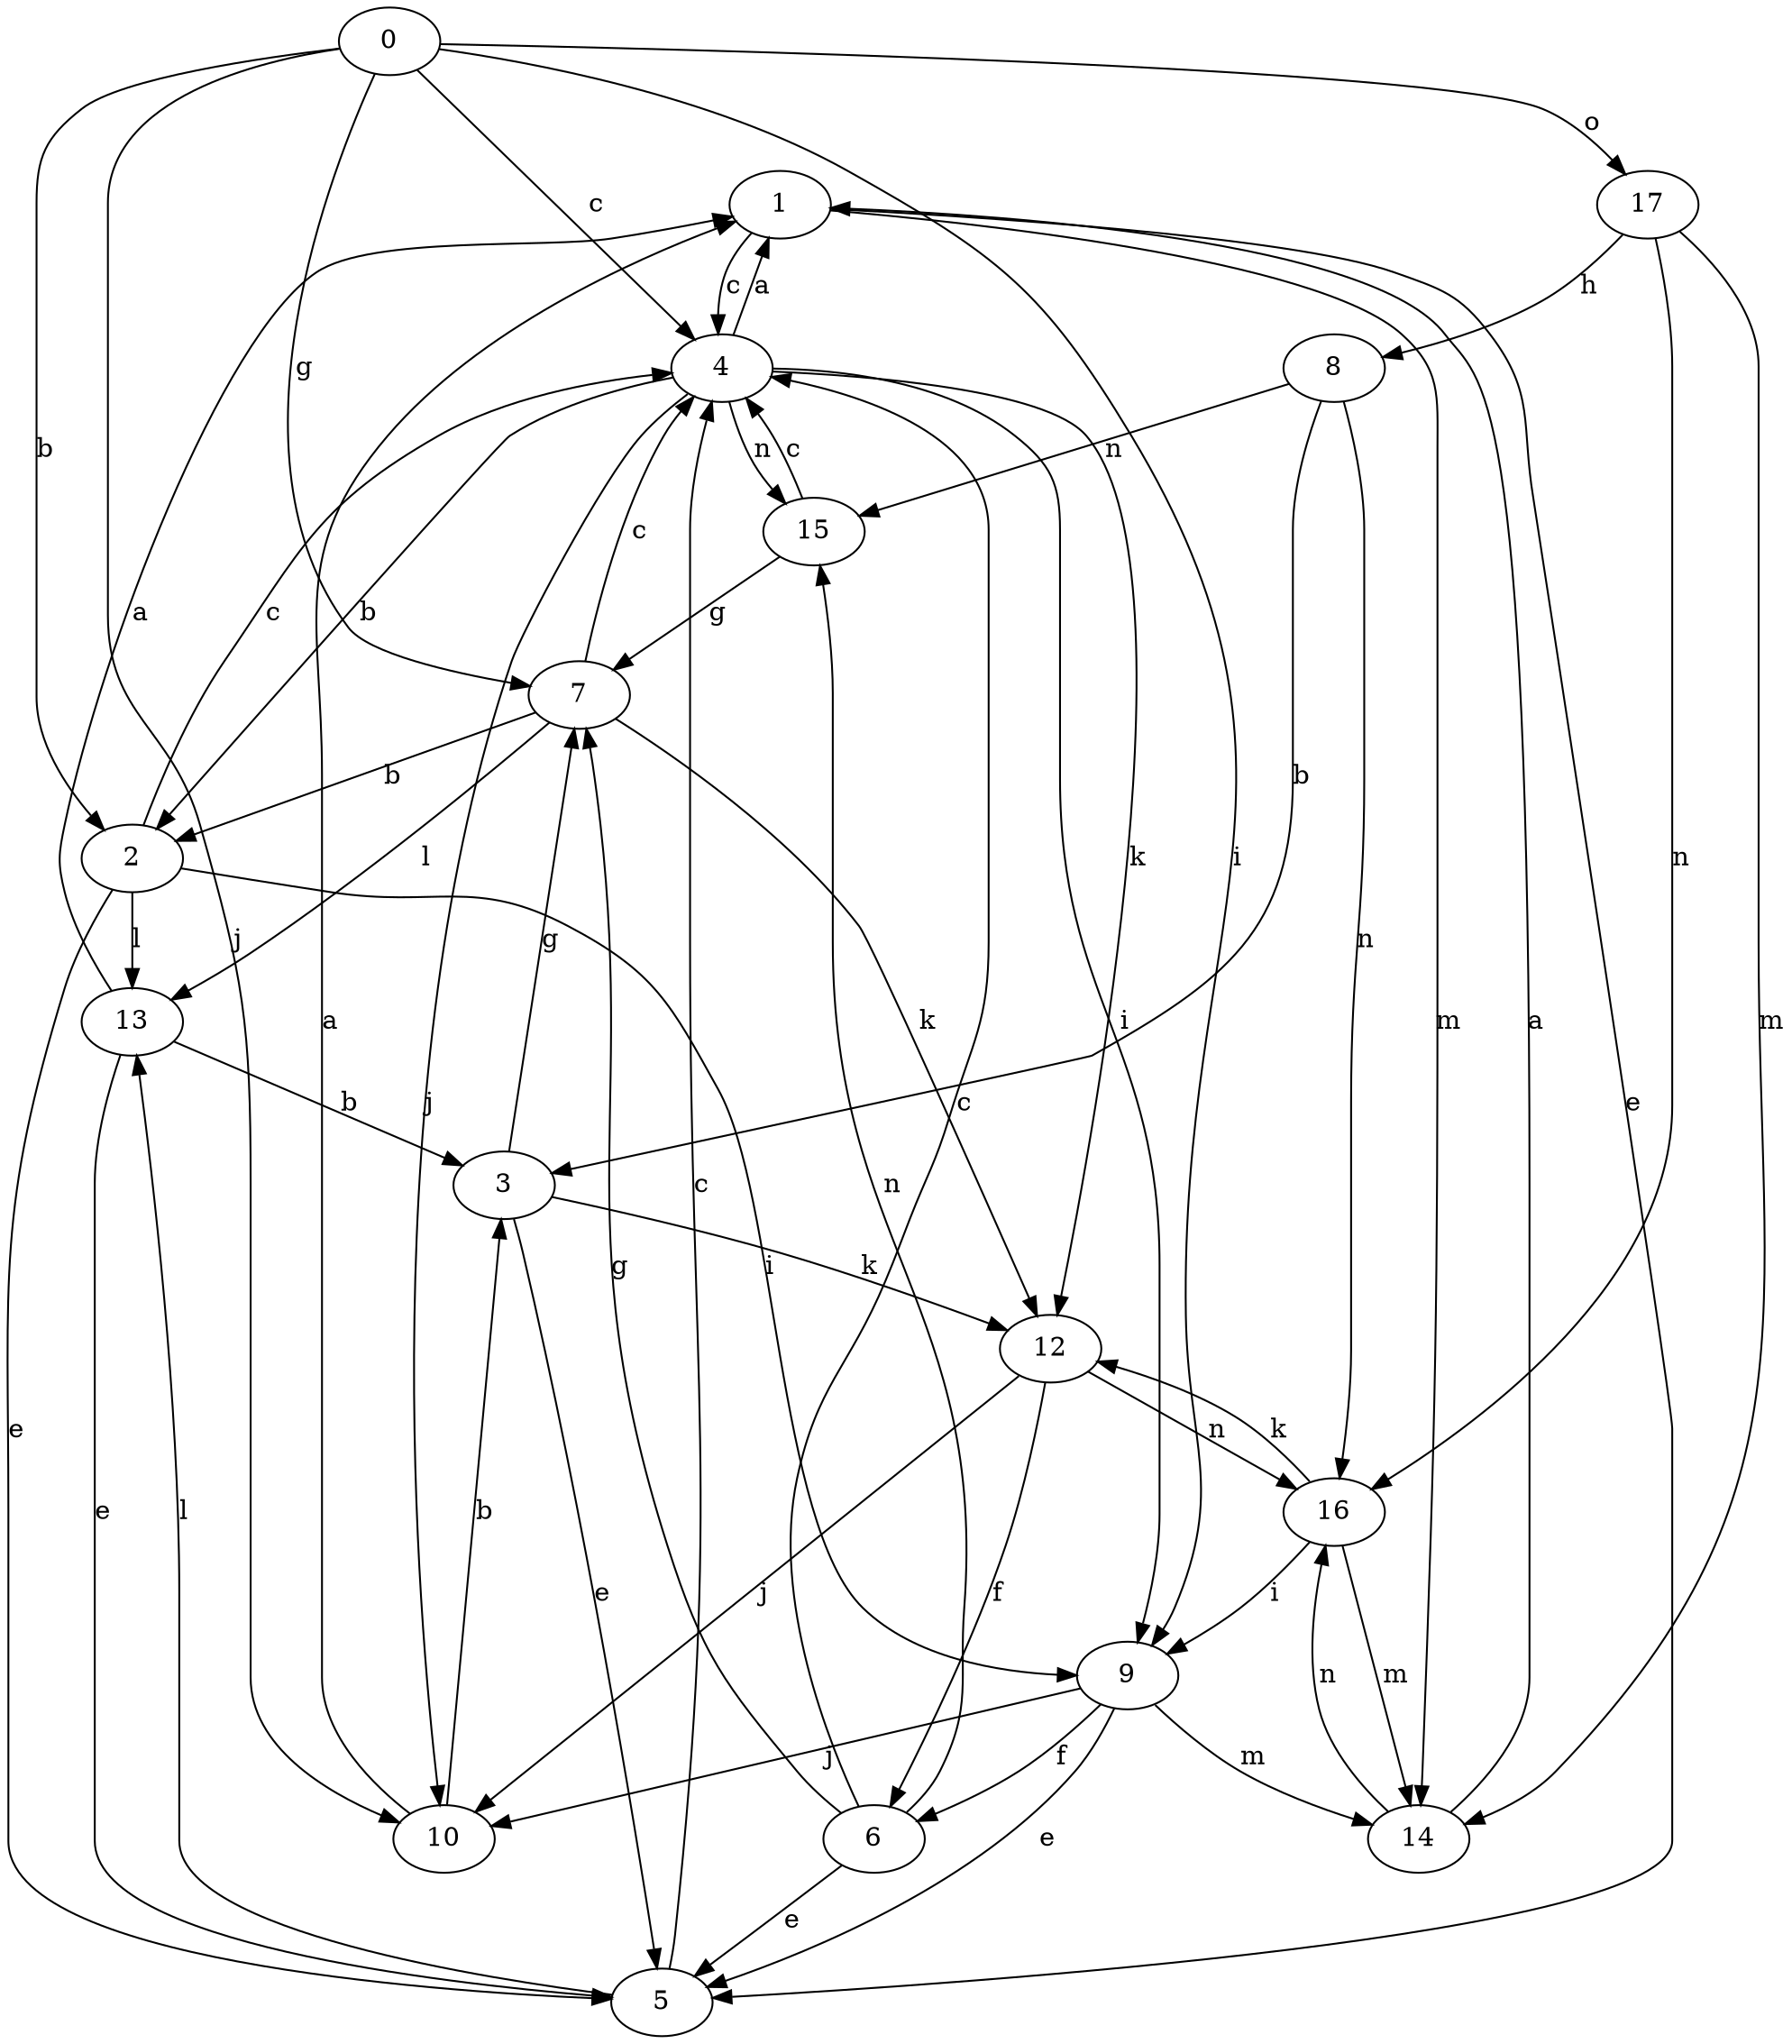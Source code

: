 strict digraph  {
1;
2;
3;
4;
5;
6;
7;
8;
9;
10;
0;
12;
13;
14;
15;
16;
17;
1 -> 4  [label=c];
1 -> 5  [label=e];
1 -> 14  [label=m];
2 -> 4  [label=c];
2 -> 5  [label=e];
2 -> 9  [label=i];
2 -> 13  [label=l];
3 -> 5  [label=e];
3 -> 7  [label=g];
3 -> 12  [label=k];
4 -> 1  [label=a];
4 -> 2  [label=b];
4 -> 9  [label=i];
4 -> 10  [label=j];
4 -> 12  [label=k];
4 -> 15  [label=n];
5 -> 4  [label=c];
5 -> 13  [label=l];
6 -> 4  [label=c];
6 -> 5  [label=e];
6 -> 7  [label=g];
6 -> 15  [label=n];
7 -> 2  [label=b];
7 -> 4  [label=c];
7 -> 12  [label=k];
7 -> 13  [label=l];
8 -> 3  [label=b];
8 -> 15  [label=n];
8 -> 16  [label=n];
9 -> 5  [label=e];
9 -> 6  [label=f];
9 -> 10  [label=j];
9 -> 14  [label=m];
10 -> 1  [label=a];
10 -> 3  [label=b];
0 -> 2  [label=b];
0 -> 4  [label=c];
0 -> 7  [label=g];
0 -> 9  [label=i];
0 -> 10  [label=j];
0 -> 17  [label=o];
12 -> 6  [label=f];
12 -> 10  [label=j];
12 -> 16  [label=n];
13 -> 1  [label=a];
13 -> 3  [label=b];
13 -> 5  [label=e];
14 -> 1  [label=a];
14 -> 16  [label=n];
15 -> 4  [label=c];
15 -> 7  [label=g];
16 -> 9  [label=i];
16 -> 12  [label=k];
16 -> 14  [label=m];
17 -> 8  [label=h];
17 -> 14  [label=m];
17 -> 16  [label=n];
}

